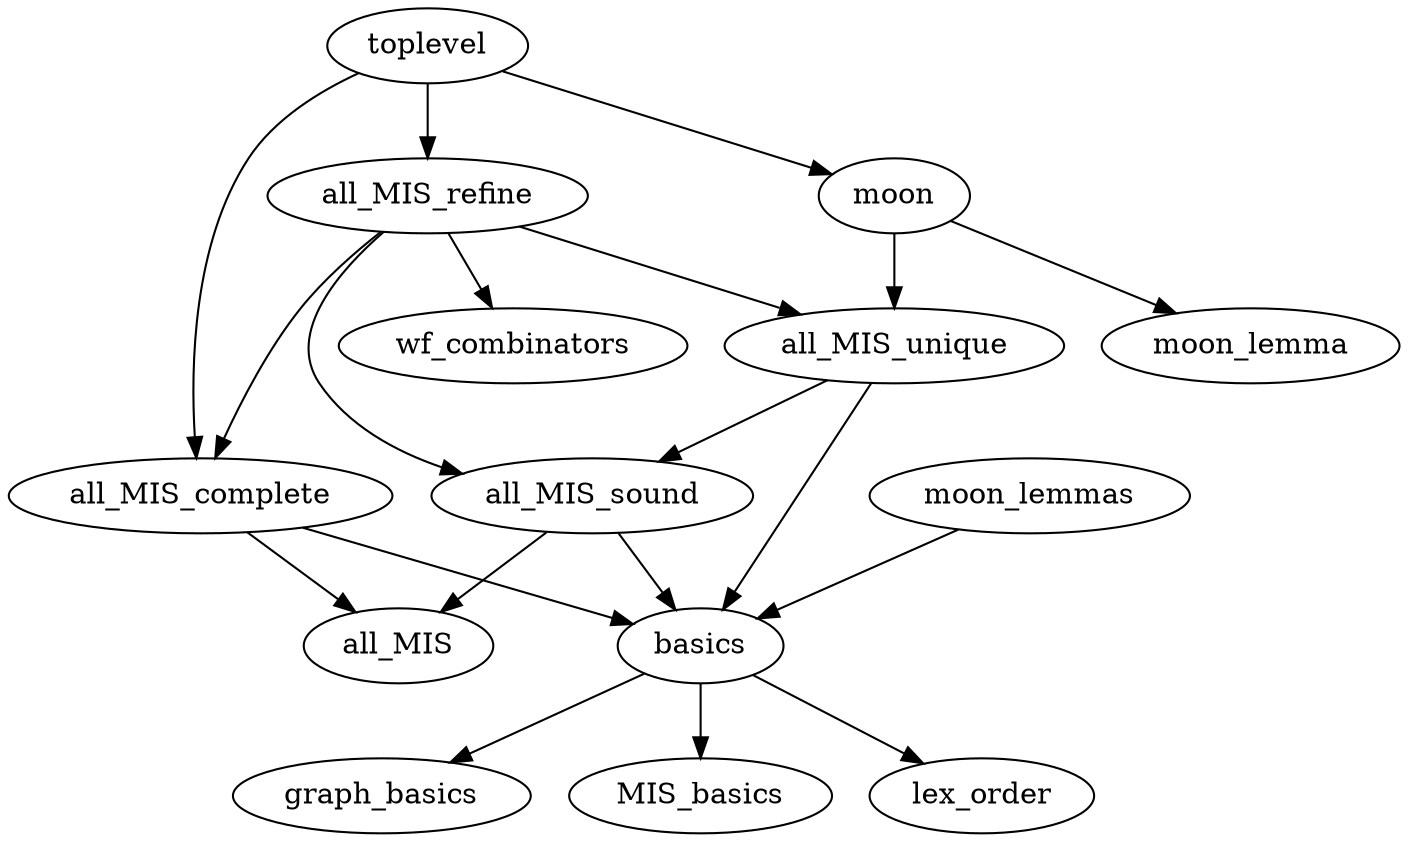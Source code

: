 //Transitive dependencies among main files in development
digraph deps {
  basics -> graph_basics;
  basics -> MIS_basics;
  basics -> lex_order;  

  all_MIS_complete -> basics;
  all_MIS_complete -> all_MIS;
  
  all_MIS_sound -> basics;
  all_MIS_sound -> all_MIS;
  
  all_MIS_unique -> basics;
  //all_MIS_unique -> all_MIS;
  all_MIS_unique -> all_MIS_sound;
  
  //all_MIS_refine -> basics;
  all_MIS_refine -> wf_combinators;
  all_MIS_refine -> all_MIS_sound;
  all_MIS_refine -> all_MIS_complete;
  all_MIS_refine -> all_MIS_unique;

  moon_lemmas -> basics;

  //moon -> basics;
  moon -> all_MIS_unique;
  moon -> moon_lemma;

  //toplevel -> basics;
  //toplevel -> all_MIS;
  //toplevel -> all_MIS_sound;
  toplevel -> all_MIS_complete;
  toplevel -> all_MIS_refine;
  toplevel -> moon;  
}